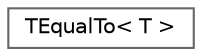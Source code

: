 digraph "Graphical Class Hierarchy"
{
 // INTERACTIVE_SVG=YES
 // LATEX_PDF_SIZE
  bgcolor="transparent";
  edge [fontname=Helvetica,fontsize=10,labelfontname=Helvetica,labelfontsize=10];
  node [fontname=Helvetica,fontsize=10,shape=box,height=0.2,width=0.4];
  rankdir="LR";
  Node0 [id="Node000000",label="TEqualTo\< T \>",height=0.2,width=0.4,color="grey40", fillcolor="white", style="filled",URL="$da/d80/structTEqualTo.html",tooltip="Binary predicate class for performing equality comparisons."];
}
